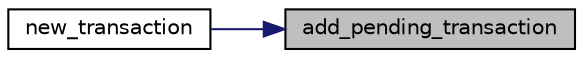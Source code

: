 digraph "add_pending_transaction"
{
 // LATEX_PDF_SIZE
  edge [fontname="Helvetica",fontsize="10",labelfontname="Helvetica",labelfontsize="10"];
  node [fontname="Helvetica",fontsize="10",shape=record];
  rankdir="RL";
  Node1 [label="add_pending_transaction",height=0.2,width=0.4,color="black", fillcolor="grey75", style="filled", fontcolor="black",tooltip="Add a transaction to the pending transaction (pdt) directory."];
  Node1 -> Node2 [dir="back",color="midnightblue",fontsize="10",style="solid",fontname="Helvetica"];
  Node2 [label="new_transaction",height=0.2,width=0.4,color="black", fillcolor="white", style="filled",URL="$genesis_8c.html#a597346567fc95cf305a94063df3e86c3",tooltip=" "];
}
